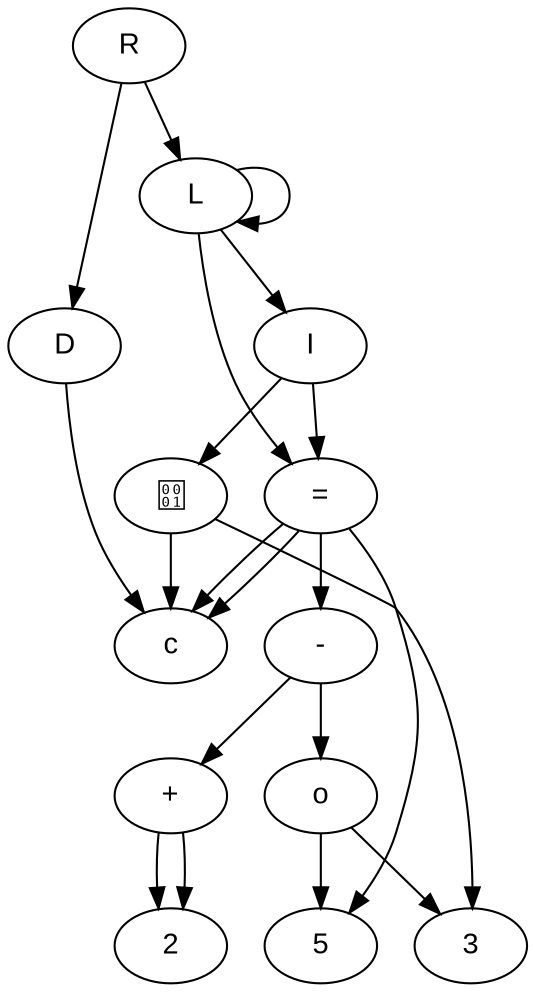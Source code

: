 digraph AST {
	node [fontname = "Arial"];
	graph [ordering = "out"];
	"R" -> "D";
	"D" -> "c";
	"R" -> "L";
	"L" -> "=";
	"=" -> "c";
	"=" -> "-";
	"-" -> "+";
	"+" -> "2";
	"+" -> "2";
	"-" -> "o";
	"o" -> "5";
	"o" -> "3";
	"L" -> "L";
	"L" -> "I";
	"I" -> "";
	"" -> "c";
	"" -> "3";
	"I" -> "=";
	"=" -> "c";
	"=" -> "5";
}
